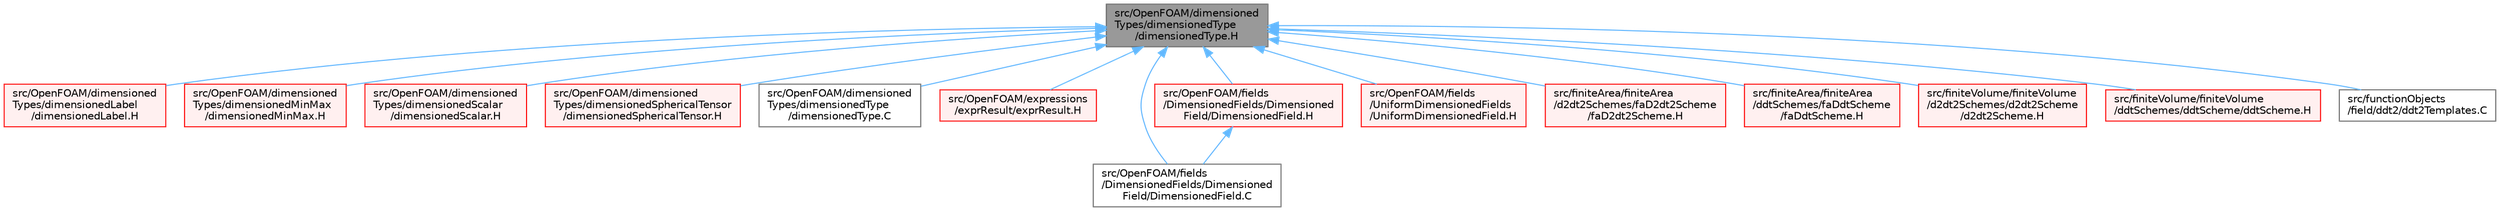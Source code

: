 digraph "src/OpenFOAM/dimensionedTypes/dimensionedType/dimensionedType.H"
{
 // LATEX_PDF_SIZE
  bgcolor="transparent";
  edge [fontname=Helvetica,fontsize=10,labelfontname=Helvetica,labelfontsize=10];
  node [fontname=Helvetica,fontsize=10,shape=box,height=0.2,width=0.4];
  Node1 [id="Node000001",label="src/OpenFOAM/dimensioned\lTypes/dimensionedType\l/dimensionedType.H",height=0.2,width=0.4,color="gray40", fillcolor="grey60", style="filled", fontcolor="black",tooltip=" "];
  Node1 -> Node2 [id="edge1_Node000001_Node000002",dir="back",color="steelblue1",style="solid",tooltip=" "];
  Node2 [id="Node000002",label="src/OpenFOAM/dimensioned\lTypes/dimensionedLabel\l/dimensionedLabel.H",height=0.2,width=0.4,color="red", fillcolor="#FFF0F0", style="filled",URL="$dimensionedLabel_8H.html",tooltip=" "];
  Node1 -> Node2696 [id="edge2_Node000001_Node002696",dir="back",color="steelblue1",style="solid",tooltip=" "];
  Node2696 [id="Node002696",label="src/OpenFOAM/dimensioned\lTypes/dimensionedMinMax\l/dimensionedMinMax.H",height=0.2,width=0.4,color="red", fillcolor="#FFF0F0", style="filled",URL="$dimensionedMinMax_8H.html",tooltip=" "];
  Node1 -> Node2698 [id="edge3_Node000001_Node002698",dir="back",color="steelblue1",style="solid",tooltip=" "];
  Node2698 [id="Node002698",label="src/OpenFOAM/dimensioned\lTypes/dimensionedScalar\l/dimensionedScalar.H",height=0.2,width=0.4,color="red", fillcolor="#FFF0F0", style="filled",URL="$dimensionedScalar_8H.html",tooltip=" "];
  Node1 -> Node3351 [id="edge4_Node000001_Node003351",dir="back",color="steelblue1",style="solid",tooltip=" "];
  Node3351 [id="Node003351",label="src/OpenFOAM/dimensioned\lTypes/dimensionedSphericalTensor\l/dimensionedSphericalTensor.H",height=0.2,width=0.4,color="red", fillcolor="#FFF0F0", style="filled",URL="$dimensionedSphericalTensor_8H.html",tooltip=" "];
  Node1 -> Node3353 [id="edge5_Node000001_Node003353",dir="back",color="steelblue1",style="solid",tooltip=" "];
  Node3353 [id="Node003353",label="src/OpenFOAM/dimensioned\lTypes/dimensionedType\l/dimensionedType.C",height=0.2,width=0.4,color="grey40", fillcolor="white", style="filled",URL="$dimensionedType_8C.html",tooltip=" "];
  Node1 -> Node3354 [id="edge6_Node000001_Node003354",dir="back",color="steelblue1",style="solid",tooltip=" "];
  Node3354 [id="Node003354",label="src/OpenFOAM/expressions\l/exprResult/exprResult.H",height=0.2,width=0.4,color="red", fillcolor="#FFF0F0", style="filled",URL="$exprResult_8H.html",tooltip=" "];
  Node1 -> Node3376 [id="edge7_Node000001_Node003376",dir="back",color="steelblue1",style="solid",tooltip=" "];
  Node3376 [id="Node003376",label="src/OpenFOAM/fields\l/DimensionedFields/Dimensioned\lField/DimensionedField.C",height=0.2,width=0.4,color="grey40", fillcolor="white", style="filled",URL="$DimensionedField_8C.html",tooltip=" "];
  Node1 -> Node3377 [id="edge8_Node000001_Node003377",dir="back",color="steelblue1",style="solid",tooltip=" "];
  Node3377 [id="Node003377",label="src/OpenFOAM/fields\l/DimensionedFields/Dimensioned\lField/DimensionedField.H",height=0.2,width=0.4,color="red", fillcolor="#FFF0F0", style="filled",URL="$DimensionedField_8H.html",tooltip=" "];
  Node3377 -> Node3376 [id="edge9_Node003377_Node003376",dir="back",color="steelblue1",style="solid",tooltip=" "];
  Node1 -> Node4396 [id="edge10_Node000001_Node004396",dir="back",color="steelblue1",style="solid",tooltip=" "];
  Node4396 [id="Node004396",label="src/OpenFOAM/fields\l/UniformDimensionedFields\l/UniformDimensionedField.H",height=0.2,width=0.4,color="red", fillcolor="#FFF0F0", style="filled",URL="$UniformDimensionedField_8H.html",tooltip=" "];
  Node1 -> Node4449 [id="edge11_Node000001_Node004449",dir="back",color="steelblue1",style="solid",tooltip=" "];
  Node4449 [id="Node004449",label="src/finiteArea/finiteArea\l/d2dt2Schemes/faD2dt2Scheme\l/faD2dt2Scheme.H",height=0.2,width=0.4,color="red", fillcolor="#FFF0F0", style="filled",URL="$faD2dt2Scheme_8H.html",tooltip=" "];
  Node1 -> Node4452 [id="edge12_Node000001_Node004452",dir="back",color="steelblue1",style="solid",tooltip=" "];
  Node4452 [id="Node004452",label="src/finiteArea/finiteArea\l/ddtSchemes/faDdtScheme\l/faDdtScheme.H",height=0.2,width=0.4,color="red", fillcolor="#FFF0F0", style="filled",URL="$faDdtScheme_8H.html",tooltip=" "];
  Node1 -> Node4457 [id="edge13_Node000001_Node004457",dir="back",color="steelblue1",style="solid",tooltip=" "];
  Node4457 [id="Node004457",label="src/finiteVolume/finiteVolume\l/d2dt2Schemes/d2dt2Scheme\l/d2dt2Scheme.H",height=0.2,width=0.4,color="red", fillcolor="#FFF0F0", style="filled",URL="$d2dt2Scheme_8H.html",tooltip=" "];
  Node1 -> Node4461 [id="edge14_Node000001_Node004461",dir="back",color="steelblue1",style="solid",tooltip=" "];
  Node4461 [id="Node004461",label="src/finiteVolume/finiteVolume\l/ddtSchemes/ddtScheme/ddtScheme.H",height=0.2,width=0.4,color="red", fillcolor="#FFF0F0", style="filled",URL="$ddtScheme_8H.html",tooltip=" "];
  Node1 -> Node2684 [id="edge15_Node000001_Node002684",dir="back",color="steelblue1",style="solid",tooltip=" "];
  Node2684 [id="Node002684",label="src/functionObjects\l/field/ddt2/ddt2Templates.C",height=0.2,width=0.4,color="grey40", fillcolor="white", style="filled",URL="$ddt2Templates_8C.html",tooltip=" "];
}
